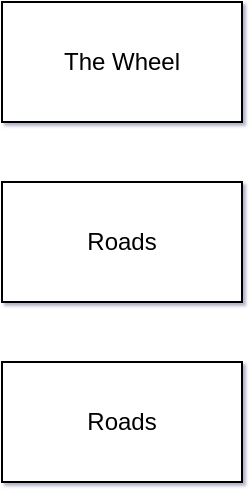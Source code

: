 <mxfile version="26.0.10">
  <diagram name="Page-1" id="e56a1550-8fbb-45ad-956c-1786394a9013">
    <mxGraphModel dx="2321" dy="1575" grid="1" gridSize="10" guides="1" tooltips="1" connect="1" arrows="1" fold="1" page="1" pageScale="1" pageWidth="1100" pageHeight="850" background="none" math="0" shadow="1">
      <root>
        <mxCell id="0" />
        <mxCell id="1" parent="0" />
        <mxCell id="DzU5iwvyk43NJR-M38ES-5" value="The Wheel" style="rounded=0;whiteSpace=wrap;html=1;" vertex="1" parent="1">
          <mxGeometry x="-1050" y="-800" width="120" height="60" as="geometry" />
        </mxCell>
        <mxCell id="DzU5iwvyk43NJR-M38ES-6" value="Roads" style="rounded=0;whiteSpace=wrap;html=1;" vertex="1" parent="1">
          <mxGeometry x="-1050" y="-710" width="120" height="60" as="geometry" />
        </mxCell>
        <mxCell id="DzU5iwvyk43NJR-M38ES-7" value="Roads" style="rounded=0;whiteSpace=wrap;html=1;" vertex="1" parent="1">
          <mxGeometry x="-1050" y="-620" width="120" height="60" as="geometry" />
        </mxCell>
      </root>
    </mxGraphModel>
  </diagram>
</mxfile>
